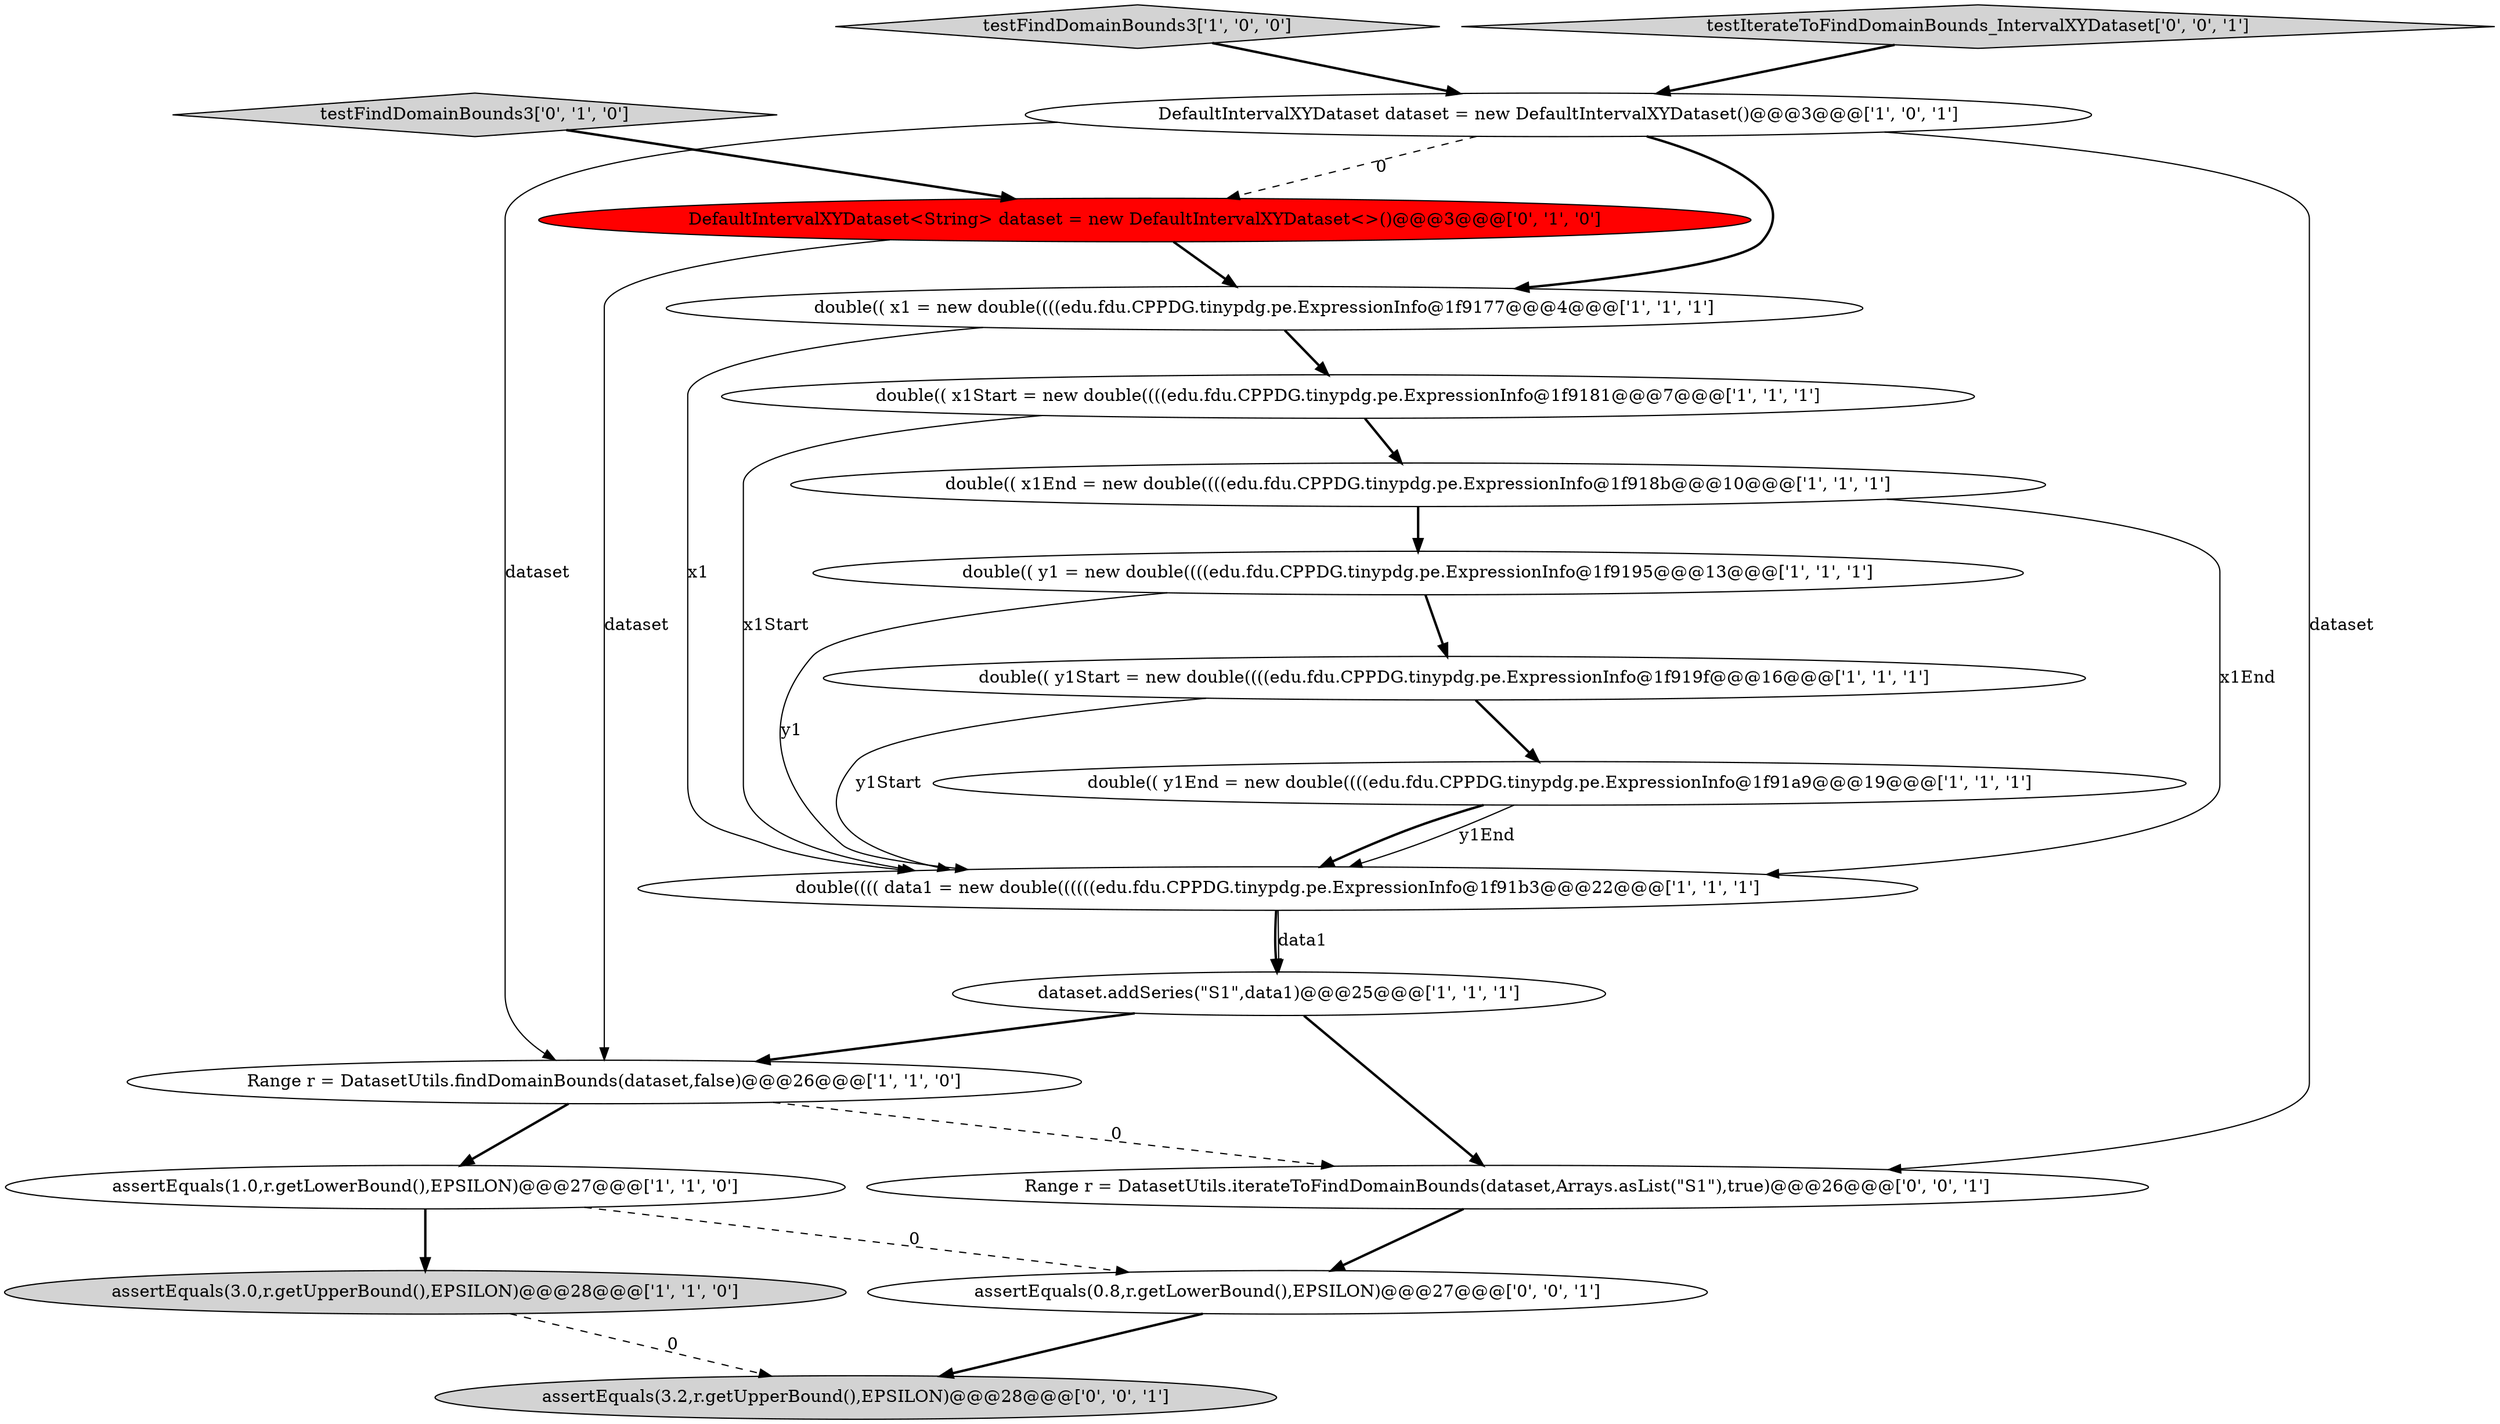 digraph {
5 [style = filled, label = "double(((( data1 = new double((((((edu.fdu.CPPDG.tinypdg.pe.ExpressionInfo@1f91b3@@@22@@@['1', '1', '1']", fillcolor = white, shape = ellipse image = "AAA0AAABBB1BBB"];
4 [style = filled, label = "double(( y1Start = new double((((edu.fdu.CPPDG.tinypdg.pe.ExpressionInfo@1f919f@@@16@@@['1', '1', '1']", fillcolor = white, shape = ellipse image = "AAA0AAABBB1BBB"];
18 [style = filled, label = "assertEquals(3.2,r.getUpperBound(),EPSILON)@@@28@@@['0', '0', '1']", fillcolor = lightgray, shape = ellipse image = "AAA0AAABBB3BBB"];
0 [style = filled, label = "DefaultIntervalXYDataset dataset = new DefaultIntervalXYDataset()@@@3@@@['1', '0', '1']", fillcolor = white, shape = ellipse image = "AAA0AAABBB1BBB"];
13 [style = filled, label = "testFindDomainBounds3['0', '1', '0']", fillcolor = lightgray, shape = diamond image = "AAA0AAABBB2BBB"];
16 [style = filled, label = "assertEquals(0.8,r.getLowerBound(),EPSILON)@@@27@@@['0', '0', '1']", fillcolor = white, shape = ellipse image = "AAA0AAABBB3BBB"];
10 [style = filled, label = "double(( x1Start = new double((((edu.fdu.CPPDG.tinypdg.pe.ExpressionInfo@1f9181@@@7@@@['1', '1', '1']", fillcolor = white, shape = ellipse image = "AAA0AAABBB1BBB"];
8 [style = filled, label = "testFindDomainBounds3['1', '0', '0']", fillcolor = lightgray, shape = diamond image = "AAA0AAABBB1BBB"];
7 [style = filled, label = "double(( y1 = new double((((edu.fdu.CPPDG.tinypdg.pe.ExpressionInfo@1f9195@@@13@@@['1', '1', '1']", fillcolor = white, shape = ellipse image = "AAA0AAABBB1BBB"];
12 [style = filled, label = "assertEquals(1.0,r.getLowerBound(),EPSILON)@@@27@@@['1', '1', '0']", fillcolor = white, shape = ellipse image = "AAA0AAABBB1BBB"];
17 [style = filled, label = "Range r = DatasetUtils.iterateToFindDomainBounds(dataset,Arrays.asList(\"S1\"),true)@@@26@@@['0', '0', '1']", fillcolor = white, shape = ellipse image = "AAA0AAABBB3BBB"];
1 [style = filled, label = "assertEquals(3.0,r.getUpperBound(),EPSILON)@@@28@@@['1', '1', '0']", fillcolor = lightgray, shape = ellipse image = "AAA0AAABBB1BBB"];
9 [style = filled, label = "double(( x1 = new double((((edu.fdu.CPPDG.tinypdg.pe.ExpressionInfo@1f9177@@@4@@@['1', '1', '1']", fillcolor = white, shape = ellipse image = "AAA0AAABBB1BBB"];
2 [style = filled, label = "dataset.addSeries(\"S1\",data1)@@@25@@@['1', '1', '1']", fillcolor = white, shape = ellipse image = "AAA0AAABBB1BBB"];
3 [style = filled, label = "Range r = DatasetUtils.findDomainBounds(dataset,false)@@@26@@@['1', '1', '0']", fillcolor = white, shape = ellipse image = "AAA0AAABBB1BBB"];
15 [style = filled, label = "testIterateToFindDomainBounds_IntervalXYDataset['0', '0', '1']", fillcolor = lightgray, shape = diamond image = "AAA0AAABBB3BBB"];
11 [style = filled, label = "double(( x1End = new double((((edu.fdu.CPPDG.tinypdg.pe.ExpressionInfo@1f918b@@@10@@@['1', '1', '1']", fillcolor = white, shape = ellipse image = "AAA0AAABBB1BBB"];
14 [style = filled, label = "DefaultIntervalXYDataset<String> dataset = new DefaultIntervalXYDataset<>()@@@3@@@['0', '1', '0']", fillcolor = red, shape = ellipse image = "AAA1AAABBB2BBB"];
6 [style = filled, label = "double(( y1End = new double((((edu.fdu.CPPDG.tinypdg.pe.ExpressionInfo@1f91a9@@@19@@@['1', '1', '1']", fillcolor = white, shape = ellipse image = "AAA0AAABBB1BBB"];
2->17 [style = bold, label=""];
0->9 [style = bold, label=""];
16->18 [style = bold, label=""];
3->17 [style = dashed, label="0"];
9->5 [style = solid, label="x1"];
10->5 [style = solid, label="x1Start"];
4->5 [style = solid, label="y1Start"];
14->3 [style = solid, label="dataset"];
12->16 [style = dashed, label="0"];
4->6 [style = bold, label=""];
6->5 [style = solid, label="y1End"];
2->3 [style = bold, label=""];
0->17 [style = solid, label="dataset"];
0->3 [style = solid, label="dataset"];
1->18 [style = dashed, label="0"];
7->4 [style = bold, label=""];
9->10 [style = bold, label=""];
3->12 [style = bold, label=""];
7->5 [style = solid, label="y1"];
5->2 [style = solid, label="data1"];
12->1 [style = bold, label=""];
8->0 [style = bold, label=""];
0->14 [style = dashed, label="0"];
6->5 [style = bold, label=""];
5->2 [style = bold, label=""];
15->0 [style = bold, label=""];
14->9 [style = bold, label=""];
11->5 [style = solid, label="x1End"];
13->14 [style = bold, label=""];
11->7 [style = bold, label=""];
17->16 [style = bold, label=""];
10->11 [style = bold, label=""];
}
